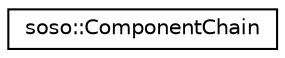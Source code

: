 digraph "그래픽컬한 클래스 계통도"
{
 // LATEX_PDF_SIZE
  edge [fontname="Helvetica",fontsize="10",labelfontname="Helvetica",labelfontsize="10"];
  node [fontname="Helvetica",fontsize="10",shape=record];
  rankdir="LR";
  Node0 [label="soso::ComponentChain",height=0.2,width=0.4,color="black", fillcolor="white", style="filled",URL="$classsoso_1_1ComponentChain.html",tooltip="컴포넌트을 체인으로 관리하여 각 컴포넌트을 호출 및 관리하는 Class"];
}
